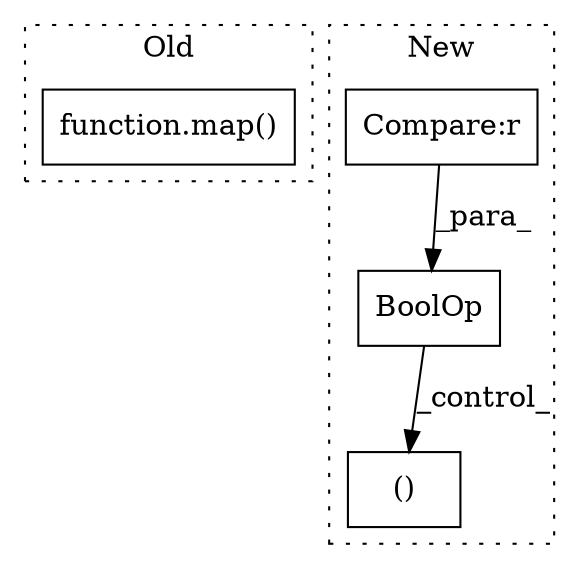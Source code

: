 digraph G {
subgraph cluster0 {
1 [label="function.map()" a="75" s="2889,2955" l="4,1" shape="box"];
label = "Old";
style="dotted";
}
subgraph cluster1 {
2 [label="BoolOp" a="72" s="3731" l="66" shape="box"];
3 [label="Compare:r" a="40" s="3742" l="55" shape="box"];
4 [label="()" a="54" s="4267" l="15" shape="box"];
label = "New";
style="dotted";
}
2 -> 4 [label="_control_"];
3 -> 2 [label="_para_"];
}